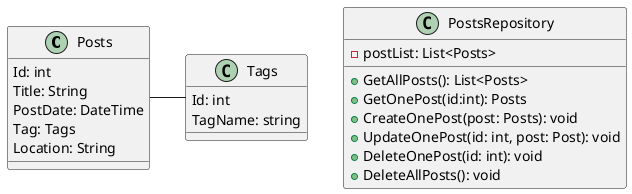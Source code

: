 @startuml Models
class Posts{
    Id: int
    Title: String
    PostDate: DateTime
    Tag: Tags
    Location: String
}

class Tags{
    Id: int
    TagName: string
}

class PostsRepository{
    - postList: List<Posts>
    + GetAllPosts(): List<Posts>
    + GetOnePost(id:int): Posts
    + CreateOnePost(post: Posts): void
    + UpdateOnePost(id: int, post: Post): void
    + DeleteOnePost(id: int): void
    + DeleteAllPosts(): void
}

Posts - Tags
@enduml